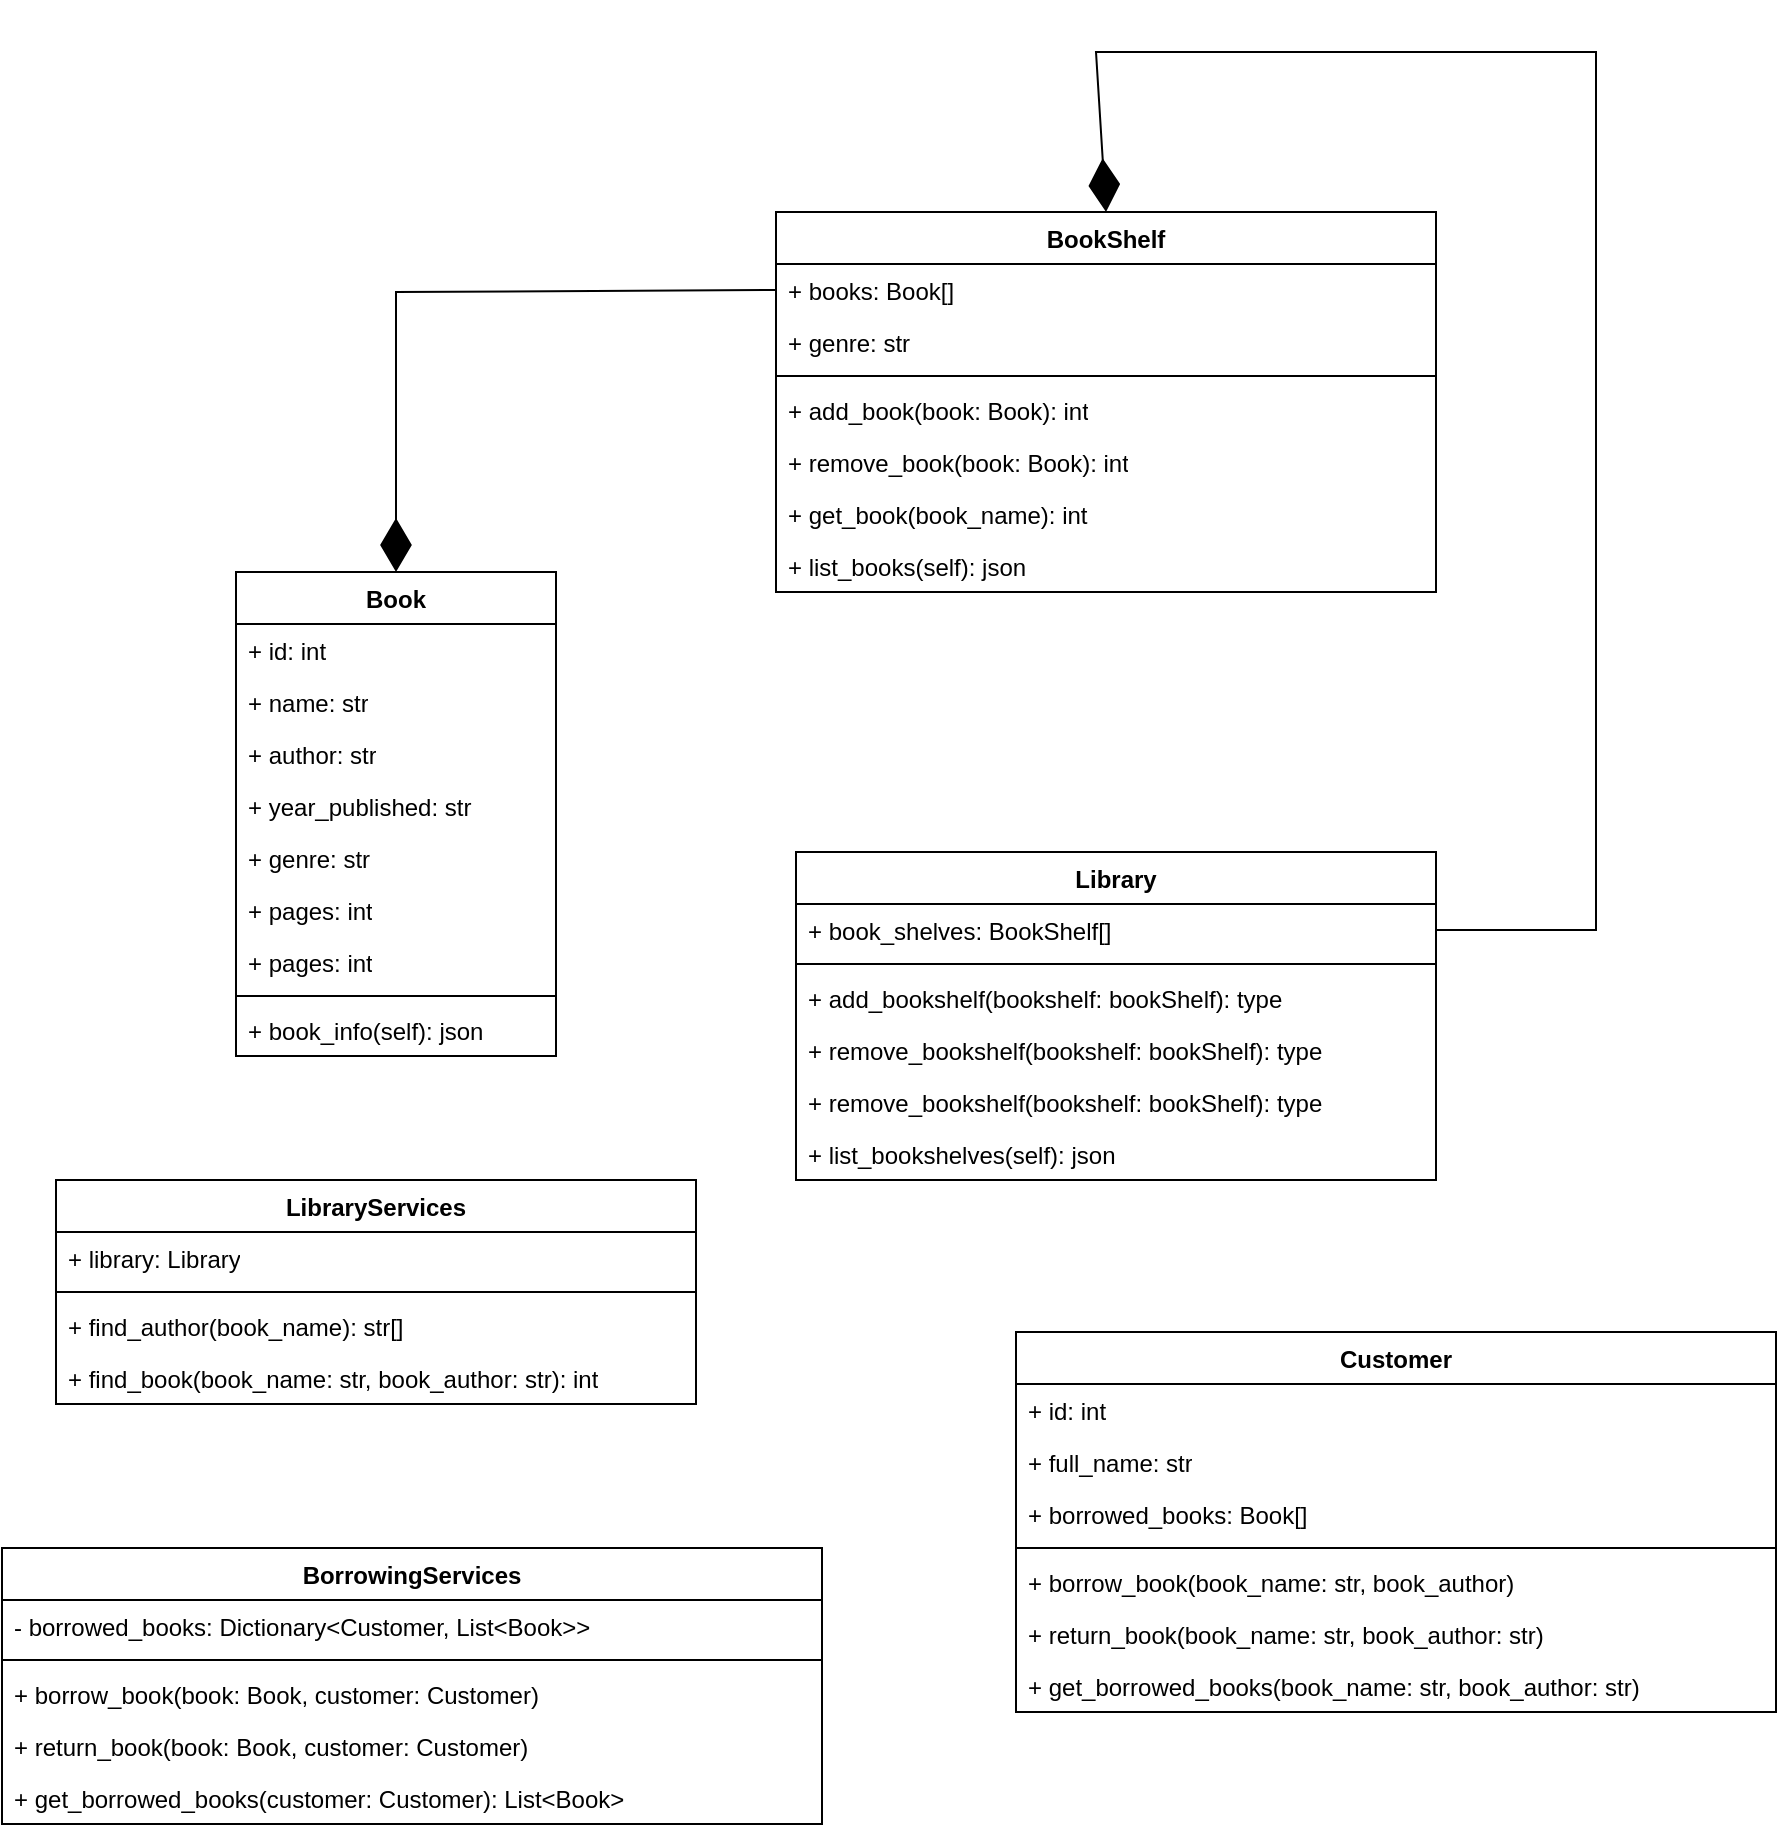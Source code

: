 <mxfile version="23.1.5" type="github">
  <diagram name="Page-1" id="iBMX7k2u6XcLkgqnjjd-">
    <mxGraphModel dx="1264" dy="911" grid="1" gridSize="10" guides="1" tooltips="1" connect="1" arrows="1" fold="1" page="1" pageScale="1" pageWidth="827" pageHeight="1169" math="0" shadow="0">
      <root>
        <mxCell id="0" />
        <mxCell id="1" parent="0" />
        <mxCell id="D-8C7pO3DeGkDrAVH9oZ-1" value="Book" style="swimlane;fontStyle=1;align=center;verticalAlign=top;childLayout=stackLayout;horizontal=1;startSize=26;horizontalStack=0;resizeParent=1;resizeParentMax=0;resizeLast=0;collapsible=1;marginBottom=0;whiteSpace=wrap;html=1;" parent="1" vertex="1">
          <mxGeometry x="120" y="290" width="160" height="242" as="geometry" />
        </mxCell>
        <mxCell id="AQ93IbwrZl71jpzcspGF-18" value="+ id: int" style="text;strokeColor=none;fillColor=none;align=left;verticalAlign=top;spacingLeft=4;spacingRight=4;overflow=hidden;rotatable=0;points=[[0,0.5],[1,0.5]];portConstraint=eastwest;whiteSpace=wrap;html=1;" vertex="1" parent="D-8C7pO3DeGkDrAVH9oZ-1">
          <mxGeometry y="26" width="160" height="26" as="geometry" />
        </mxCell>
        <mxCell id="D-8C7pO3DeGkDrAVH9oZ-2" value="+ name: str" style="text;strokeColor=none;fillColor=none;align=left;verticalAlign=top;spacingLeft=4;spacingRight=4;overflow=hidden;rotatable=0;points=[[0,0.5],[1,0.5]];portConstraint=eastwest;whiteSpace=wrap;html=1;" parent="D-8C7pO3DeGkDrAVH9oZ-1" vertex="1">
          <mxGeometry y="52" width="160" height="26" as="geometry" />
        </mxCell>
        <mxCell id="D-8C7pO3DeGkDrAVH9oZ-5" value="+ author: str" style="text;strokeColor=none;fillColor=none;align=left;verticalAlign=top;spacingLeft=4;spacingRight=4;overflow=hidden;rotatable=0;points=[[0,0.5],[1,0.5]];portConstraint=eastwest;whiteSpace=wrap;html=1;" parent="D-8C7pO3DeGkDrAVH9oZ-1" vertex="1">
          <mxGeometry y="78" width="160" height="26" as="geometry" />
        </mxCell>
        <mxCell id="D-8C7pO3DeGkDrAVH9oZ-6" value="&lt;div&gt;+ year_published: str&lt;/div&gt;&lt;div&gt;&lt;br&gt;&lt;/div&gt;" style="text;strokeColor=none;fillColor=none;align=left;verticalAlign=top;spacingLeft=4;spacingRight=4;overflow=hidden;rotatable=0;points=[[0,0.5],[1,0.5]];portConstraint=eastwest;whiteSpace=wrap;html=1;" parent="D-8C7pO3DeGkDrAVH9oZ-1" vertex="1">
          <mxGeometry y="104" width="160" height="26" as="geometry" />
        </mxCell>
        <mxCell id="D-8C7pO3DeGkDrAVH9oZ-9" value="&lt;div&gt;+ genre: str&lt;/div&gt;&lt;div&gt;&lt;br&gt;&lt;/div&gt;" style="text;strokeColor=none;fillColor=none;align=left;verticalAlign=top;spacingLeft=4;spacingRight=4;overflow=hidden;rotatable=0;points=[[0,0.5],[1,0.5]];portConstraint=eastwest;whiteSpace=wrap;html=1;" parent="D-8C7pO3DeGkDrAVH9oZ-1" vertex="1">
          <mxGeometry y="130" width="160" height="26" as="geometry" />
        </mxCell>
        <mxCell id="D-8C7pO3DeGkDrAVH9oZ-7" value="&lt;div&gt;+ pages: int&lt;br&gt;&lt;/div&gt;" style="text;strokeColor=none;fillColor=none;align=left;verticalAlign=top;spacingLeft=4;spacingRight=4;overflow=hidden;rotatable=0;points=[[0,0.5],[1,0.5]];portConstraint=eastwest;whiteSpace=wrap;html=1;" parent="D-8C7pO3DeGkDrAVH9oZ-1" vertex="1">
          <mxGeometry y="156" width="160" height="26" as="geometry" />
        </mxCell>
        <mxCell id="D-8C7pO3DeGkDrAVH9oZ-8" value="&lt;div&gt;+ pages: int&lt;br&gt;&lt;/div&gt;" style="text;strokeColor=none;fillColor=none;align=left;verticalAlign=top;spacingLeft=4;spacingRight=4;overflow=hidden;rotatable=0;points=[[0,0.5],[1,0.5]];portConstraint=eastwest;whiteSpace=wrap;html=1;" parent="D-8C7pO3DeGkDrAVH9oZ-1" vertex="1">
          <mxGeometry y="182" width="160" height="26" as="geometry" />
        </mxCell>
        <mxCell id="D-8C7pO3DeGkDrAVH9oZ-3" value="" style="line;strokeWidth=1;fillColor=none;align=left;verticalAlign=middle;spacingTop=-1;spacingLeft=3;spacingRight=3;rotatable=0;labelPosition=right;points=[];portConstraint=eastwest;strokeColor=inherit;" parent="D-8C7pO3DeGkDrAVH9oZ-1" vertex="1">
          <mxGeometry y="208" width="160" height="8" as="geometry" />
        </mxCell>
        <mxCell id="D-8C7pO3DeGkDrAVH9oZ-4" value="+ book_info(self): json" style="text;strokeColor=none;fillColor=none;align=left;verticalAlign=top;spacingLeft=4;spacingRight=4;overflow=hidden;rotatable=0;points=[[0,0.5],[1,0.5]];portConstraint=eastwest;whiteSpace=wrap;html=1;" parent="D-8C7pO3DeGkDrAVH9oZ-1" vertex="1">
          <mxGeometry y="216" width="160" height="26" as="geometry" />
        </mxCell>
        <mxCell id="D-8C7pO3DeGkDrAVH9oZ-10" value="BookShelf" style="swimlane;fontStyle=1;align=center;verticalAlign=top;childLayout=stackLayout;horizontal=1;startSize=26;horizontalStack=0;resizeParent=1;resizeParentMax=0;resizeLast=0;collapsible=1;marginBottom=0;whiteSpace=wrap;html=1;" parent="1" vertex="1">
          <mxGeometry x="390" y="110" width="330" height="190" as="geometry" />
        </mxCell>
        <mxCell id="D-8C7pO3DeGkDrAVH9oZ-11" value="+ books: Book[]" style="text;strokeColor=none;fillColor=none;align=left;verticalAlign=top;spacingLeft=4;spacingRight=4;overflow=hidden;rotatable=0;points=[[0,0.5],[1,0.5]];portConstraint=eastwest;whiteSpace=wrap;html=1;" parent="D-8C7pO3DeGkDrAVH9oZ-10" vertex="1">
          <mxGeometry y="26" width="330" height="26" as="geometry" />
        </mxCell>
        <mxCell id="D-8C7pO3DeGkDrAVH9oZ-16" value="+ genre: str" style="text;strokeColor=none;fillColor=none;align=left;verticalAlign=top;spacingLeft=4;spacingRight=4;overflow=hidden;rotatable=0;points=[[0,0.5],[1,0.5]];portConstraint=eastwest;whiteSpace=wrap;html=1;" parent="D-8C7pO3DeGkDrAVH9oZ-10" vertex="1">
          <mxGeometry y="52" width="330" height="26" as="geometry" />
        </mxCell>
        <mxCell id="D-8C7pO3DeGkDrAVH9oZ-12" value="" style="line;strokeWidth=1;fillColor=none;align=left;verticalAlign=middle;spacingTop=-1;spacingLeft=3;spacingRight=3;rotatable=0;labelPosition=right;points=[];portConstraint=eastwest;strokeColor=inherit;" parent="D-8C7pO3DeGkDrAVH9oZ-10" vertex="1">
          <mxGeometry y="78" width="330" height="8" as="geometry" />
        </mxCell>
        <mxCell id="D-8C7pO3DeGkDrAVH9oZ-13" value="+ add_book(book: Book): int" style="text;strokeColor=none;fillColor=none;align=left;verticalAlign=top;spacingLeft=4;spacingRight=4;overflow=hidden;rotatable=0;points=[[0,0.5],[1,0.5]];portConstraint=eastwest;whiteSpace=wrap;html=1;" parent="D-8C7pO3DeGkDrAVH9oZ-10" vertex="1">
          <mxGeometry y="86" width="330" height="26" as="geometry" />
        </mxCell>
        <mxCell id="AQ93IbwrZl71jpzcspGF-1" value="+ remove_book(book: Book): int" style="text;strokeColor=none;fillColor=none;align=left;verticalAlign=top;spacingLeft=4;spacingRight=4;overflow=hidden;rotatable=0;points=[[0,0.5],[1,0.5]];portConstraint=eastwest;whiteSpace=wrap;html=1;" vertex="1" parent="D-8C7pO3DeGkDrAVH9oZ-10">
          <mxGeometry y="112" width="330" height="26" as="geometry" />
        </mxCell>
        <mxCell id="AQ93IbwrZl71jpzcspGF-4" value="+ get_book(book_name): int" style="text;strokeColor=none;fillColor=none;align=left;verticalAlign=top;spacingLeft=4;spacingRight=4;overflow=hidden;rotatable=0;points=[[0,0.5],[1,0.5]];portConstraint=eastwest;whiteSpace=wrap;html=1;" vertex="1" parent="D-8C7pO3DeGkDrAVH9oZ-10">
          <mxGeometry y="138" width="330" height="26" as="geometry" />
        </mxCell>
        <mxCell id="AQ93IbwrZl71jpzcspGF-3" value="+ list_books(self): json" style="text;strokeColor=none;fillColor=none;align=left;verticalAlign=top;spacingLeft=4;spacingRight=4;overflow=hidden;rotatable=0;points=[[0,0.5],[1,0.5]];portConstraint=eastwest;whiteSpace=wrap;html=1;" vertex="1" parent="D-8C7pO3DeGkDrAVH9oZ-10">
          <mxGeometry y="164" width="330" height="26" as="geometry" />
        </mxCell>
        <mxCell id="D-8C7pO3DeGkDrAVH9oZ-15" value="" style="endArrow=diamondThin;endFill=1;endSize=24;html=1;rounded=0;exitX=0;exitY=0.5;exitDx=0;exitDy=0;entryX=0.5;entryY=0;entryDx=0;entryDy=0;" parent="1" source="D-8C7pO3DeGkDrAVH9oZ-11" target="D-8C7pO3DeGkDrAVH9oZ-1" edge="1">
          <mxGeometry width="160" relative="1" as="geometry">
            <mxPoint x="370" y="530" as="sourcePoint" />
            <mxPoint x="530" y="530" as="targetPoint" />
            <Array as="points">
              <mxPoint x="200" y="150" />
            </Array>
          </mxGeometry>
        </mxCell>
        <mxCell id="AQ93IbwrZl71jpzcspGF-5" value="Library" style="swimlane;fontStyle=1;align=center;verticalAlign=top;childLayout=stackLayout;horizontal=1;startSize=26;horizontalStack=0;resizeParent=1;resizeParentMax=0;resizeLast=0;collapsible=1;marginBottom=0;whiteSpace=wrap;html=1;" vertex="1" parent="1">
          <mxGeometry x="400" y="430" width="320" height="164" as="geometry" />
        </mxCell>
        <mxCell id="AQ93IbwrZl71jpzcspGF-6" value="+ book_shelves: BookShelf[]" style="text;strokeColor=none;fillColor=none;align=left;verticalAlign=top;spacingLeft=4;spacingRight=4;overflow=hidden;rotatable=0;points=[[0,0.5],[1,0.5]];portConstraint=eastwest;whiteSpace=wrap;html=1;" vertex="1" parent="AQ93IbwrZl71jpzcspGF-5">
          <mxGeometry y="26" width="320" height="26" as="geometry" />
        </mxCell>
        <mxCell id="AQ93IbwrZl71jpzcspGF-7" value="" style="line;strokeWidth=1;fillColor=none;align=left;verticalAlign=middle;spacingTop=-1;spacingLeft=3;spacingRight=3;rotatable=0;labelPosition=right;points=[];portConstraint=eastwest;strokeColor=inherit;" vertex="1" parent="AQ93IbwrZl71jpzcspGF-5">
          <mxGeometry y="52" width="320" height="8" as="geometry" />
        </mxCell>
        <mxCell id="AQ93IbwrZl71jpzcspGF-8" value="+ add_bookshelf(bookshelf: bookShelf): type" style="text;strokeColor=none;fillColor=none;align=left;verticalAlign=top;spacingLeft=4;spacingRight=4;overflow=hidden;rotatable=0;points=[[0,0.5],[1,0.5]];portConstraint=eastwest;whiteSpace=wrap;html=1;" vertex="1" parent="AQ93IbwrZl71jpzcspGF-5">
          <mxGeometry y="60" width="320" height="26" as="geometry" />
        </mxCell>
        <mxCell id="AQ93IbwrZl71jpzcspGF-9" value="+ remove_bookshelf(bookshelf: bookShelf): type" style="text;strokeColor=none;fillColor=none;align=left;verticalAlign=top;spacingLeft=4;spacingRight=4;overflow=hidden;rotatable=0;points=[[0,0.5],[1,0.5]];portConstraint=eastwest;whiteSpace=wrap;html=1;" vertex="1" parent="AQ93IbwrZl71jpzcspGF-5">
          <mxGeometry y="86" width="320" height="26" as="geometry" />
        </mxCell>
        <mxCell id="AQ93IbwrZl71jpzcspGF-10" value="+ remove_bookshelf(bookshelf: bookShelf): type" style="text;strokeColor=none;fillColor=none;align=left;verticalAlign=top;spacingLeft=4;spacingRight=4;overflow=hidden;rotatable=0;points=[[0,0.5],[1,0.5]];portConstraint=eastwest;whiteSpace=wrap;html=1;" vertex="1" parent="AQ93IbwrZl71jpzcspGF-5">
          <mxGeometry y="112" width="320" height="26" as="geometry" />
        </mxCell>
        <mxCell id="AQ93IbwrZl71jpzcspGF-12" value="+ list_bookshelves(self): json" style="text;strokeColor=none;fillColor=none;align=left;verticalAlign=top;spacingLeft=4;spacingRight=4;overflow=hidden;rotatable=0;points=[[0,0.5],[1,0.5]];portConstraint=eastwest;whiteSpace=wrap;html=1;" vertex="1" parent="AQ93IbwrZl71jpzcspGF-5">
          <mxGeometry y="138" width="320" height="26" as="geometry" />
        </mxCell>
        <mxCell id="AQ93IbwrZl71jpzcspGF-11" value="" style="endArrow=diamondThin;endFill=1;endSize=24;html=1;rounded=0;exitX=1;exitY=0.5;exitDx=0;exitDy=0;entryX=0.5;entryY=0;entryDx=0;entryDy=0;" edge="1" parent="1" source="AQ93IbwrZl71jpzcspGF-6" target="D-8C7pO3DeGkDrAVH9oZ-10">
          <mxGeometry width="160" relative="1" as="geometry">
            <mxPoint x="380" y="380" as="sourcePoint" />
            <mxPoint x="540" y="380" as="targetPoint" />
            <Array as="points">
              <mxPoint x="800" y="469" />
              <mxPoint x="800" y="30" />
              <mxPoint x="550" y="30" />
            </Array>
          </mxGeometry>
        </mxCell>
        <mxCell id="AQ93IbwrZl71jpzcspGF-13" value="LibraryServices" style="swimlane;fontStyle=1;align=center;verticalAlign=top;childLayout=stackLayout;horizontal=1;startSize=26;horizontalStack=0;resizeParent=1;resizeParentMax=0;resizeLast=0;collapsible=1;marginBottom=0;whiteSpace=wrap;html=1;" vertex="1" parent="1">
          <mxGeometry x="30" y="594" width="320" height="112" as="geometry" />
        </mxCell>
        <mxCell id="AQ93IbwrZl71jpzcspGF-14" value="+ library: Library" style="text;strokeColor=none;fillColor=none;align=left;verticalAlign=top;spacingLeft=4;spacingRight=4;overflow=hidden;rotatable=0;points=[[0,0.5],[1,0.5]];portConstraint=eastwest;whiteSpace=wrap;html=1;" vertex="1" parent="AQ93IbwrZl71jpzcspGF-13">
          <mxGeometry y="26" width="320" height="26" as="geometry" />
        </mxCell>
        <mxCell id="AQ93IbwrZl71jpzcspGF-15" value="" style="line;strokeWidth=1;fillColor=none;align=left;verticalAlign=middle;spacingTop=-1;spacingLeft=3;spacingRight=3;rotatable=0;labelPosition=right;points=[];portConstraint=eastwest;strokeColor=inherit;" vertex="1" parent="AQ93IbwrZl71jpzcspGF-13">
          <mxGeometry y="52" width="320" height="8" as="geometry" />
        </mxCell>
        <mxCell id="AQ93IbwrZl71jpzcspGF-28" value="+ find_author(book_name): str[]" style="text;strokeColor=none;fillColor=none;align=left;verticalAlign=top;spacingLeft=4;spacingRight=4;overflow=hidden;rotatable=0;points=[[0,0.5],[1,0.5]];portConstraint=eastwest;whiteSpace=wrap;html=1;" vertex="1" parent="AQ93IbwrZl71jpzcspGF-13">
          <mxGeometry y="60" width="320" height="26" as="geometry" />
        </mxCell>
        <mxCell id="AQ93IbwrZl71jpzcspGF-16" value="+ find_book(book_name: str, book_author: str): int" style="text;strokeColor=none;fillColor=none;align=left;verticalAlign=top;spacingLeft=4;spacingRight=4;overflow=hidden;rotatable=0;points=[[0,0.5],[1,0.5]];portConstraint=eastwest;whiteSpace=wrap;html=1;" vertex="1" parent="AQ93IbwrZl71jpzcspGF-13">
          <mxGeometry y="86" width="320" height="26" as="geometry" />
        </mxCell>
        <mxCell id="AQ93IbwrZl71jpzcspGF-20" value="Customer" style="swimlane;fontStyle=1;align=center;verticalAlign=top;childLayout=stackLayout;horizontal=1;startSize=26;horizontalStack=0;resizeParent=1;resizeParentMax=0;resizeLast=0;collapsible=1;marginBottom=0;whiteSpace=wrap;html=1;" vertex="1" parent="1">
          <mxGeometry x="510" y="670" width="380" height="190" as="geometry" />
        </mxCell>
        <mxCell id="AQ93IbwrZl71jpzcspGF-21" value="+ id: int" style="text;strokeColor=none;fillColor=none;align=left;verticalAlign=top;spacingLeft=4;spacingRight=4;overflow=hidden;rotatable=0;points=[[0,0.5],[1,0.5]];portConstraint=eastwest;whiteSpace=wrap;html=1;" vertex="1" parent="AQ93IbwrZl71jpzcspGF-20">
          <mxGeometry y="26" width="380" height="26" as="geometry" />
        </mxCell>
        <mxCell id="AQ93IbwrZl71jpzcspGF-24" value="+ full_name: str" style="text;strokeColor=none;fillColor=none;align=left;verticalAlign=top;spacingLeft=4;spacingRight=4;overflow=hidden;rotatable=0;points=[[0,0.5],[1,0.5]];portConstraint=eastwest;whiteSpace=wrap;html=1;" vertex="1" parent="AQ93IbwrZl71jpzcspGF-20">
          <mxGeometry y="52" width="380" height="26" as="geometry" />
        </mxCell>
        <mxCell id="AQ93IbwrZl71jpzcspGF-26" value="+ borrowed_books: Book[]" style="text;strokeColor=none;fillColor=none;align=left;verticalAlign=top;spacingLeft=4;spacingRight=4;overflow=hidden;rotatable=0;points=[[0,0.5],[1,0.5]];portConstraint=eastwest;whiteSpace=wrap;html=1;" vertex="1" parent="AQ93IbwrZl71jpzcspGF-20">
          <mxGeometry y="78" width="380" height="26" as="geometry" />
        </mxCell>
        <mxCell id="AQ93IbwrZl71jpzcspGF-22" value="" style="line;strokeWidth=1;fillColor=none;align=left;verticalAlign=middle;spacingTop=-1;spacingLeft=3;spacingRight=3;rotatable=0;labelPosition=right;points=[];portConstraint=eastwest;strokeColor=inherit;" vertex="1" parent="AQ93IbwrZl71jpzcspGF-20">
          <mxGeometry y="104" width="380" height="8" as="geometry" />
        </mxCell>
        <mxCell id="AQ93IbwrZl71jpzcspGF-23" value="+ borrow_book(book_name: str, book_author)" style="text;strokeColor=none;fillColor=none;align=left;verticalAlign=top;spacingLeft=4;spacingRight=4;overflow=hidden;rotatable=0;points=[[0,0.5],[1,0.5]];portConstraint=eastwest;whiteSpace=wrap;html=1;" vertex="1" parent="AQ93IbwrZl71jpzcspGF-20">
          <mxGeometry y="112" width="380" height="26" as="geometry" />
        </mxCell>
        <mxCell id="AQ93IbwrZl71jpzcspGF-29" value="+ return_book(book_name: str, book_author: str)" style="text;strokeColor=none;fillColor=none;align=left;verticalAlign=top;spacingLeft=4;spacingRight=4;overflow=hidden;rotatable=0;points=[[0,0.5],[1,0.5]];portConstraint=eastwest;whiteSpace=wrap;html=1;" vertex="1" parent="AQ93IbwrZl71jpzcspGF-20">
          <mxGeometry y="138" width="380" height="26" as="geometry" />
        </mxCell>
        <mxCell id="AQ93IbwrZl71jpzcspGF-36" value="+ get_borrowed_books(book_name: str, book_author: str)" style="text;strokeColor=none;fillColor=none;align=left;verticalAlign=top;spacingLeft=4;spacingRight=4;overflow=hidden;rotatable=0;points=[[0,0.5],[1,0.5]];portConstraint=eastwest;whiteSpace=wrap;html=1;" vertex="1" parent="AQ93IbwrZl71jpzcspGF-20">
          <mxGeometry y="164" width="380" height="26" as="geometry" />
        </mxCell>
        <mxCell id="AQ93IbwrZl71jpzcspGF-30" value="BorrowingServices" style="swimlane;fontStyle=1;align=center;verticalAlign=top;childLayout=stackLayout;horizontal=1;startSize=26;horizontalStack=0;resizeParent=1;resizeParentMax=0;resizeLast=0;collapsible=1;marginBottom=0;whiteSpace=wrap;html=1;" vertex="1" parent="1">
          <mxGeometry x="3" y="778" width="410" height="138" as="geometry" />
        </mxCell>
        <mxCell id="AQ93IbwrZl71jpzcspGF-31" value="- borrowed_books: Dictionary&amp;lt;Customer, List&amp;lt;Book&amp;gt;&amp;gt;" style="text;strokeColor=none;fillColor=none;align=left;verticalAlign=top;spacingLeft=4;spacingRight=4;overflow=hidden;rotatable=0;points=[[0,0.5],[1,0.5]];portConstraint=eastwest;whiteSpace=wrap;html=1;" vertex="1" parent="AQ93IbwrZl71jpzcspGF-30">
          <mxGeometry y="26" width="410" height="26" as="geometry" />
        </mxCell>
        <mxCell id="AQ93IbwrZl71jpzcspGF-32" value="" style="line;strokeWidth=1;fillColor=none;align=left;verticalAlign=middle;spacingTop=-1;spacingLeft=3;spacingRight=3;rotatable=0;labelPosition=right;points=[];portConstraint=eastwest;strokeColor=inherit;" vertex="1" parent="AQ93IbwrZl71jpzcspGF-30">
          <mxGeometry y="52" width="410" height="8" as="geometry" />
        </mxCell>
        <mxCell id="AQ93IbwrZl71jpzcspGF-33" value="+ borrow_book(book: Book, customer: Customer)" style="text;strokeColor=none;fillColor=none;align=left;verticalAlign=top;spacingLeft=4;spacingRight=4;overflow=hidden;rotatable=0;points=[[0,0.5],[1,0.5]];portConstraint=eastwest;whiteSpace=wrap;html=1;" vertex="1" parent="AQ93IbwrZl71jpzcspGF-30">
          <mxGeometry y="60" width="410" height="26" as="geometry" />
        </mxCell>
        <mxCell id="AQ93IbwrZl71jpzcspGF-34" value="+ return_book(book: Book, customer: Customer)" style="text;strokeColor=none;fillColor=none;align=left;verticalAlign=top;spacingLeft=4;spacingRight=4;overflow=hidden;rotatable=0;points=[[0,0.5],[1,0.5]];portConstraint=eastwest;whiteSpace=wrap;html=1;" vertex="1" parent="AQ93IbwrZl71jpzcspGF-30">
          <mxGeometry y="86" width="410" height="26" as="geometry" />
        </mxCell>
        <mxCell id="AQ93IbwrZl71jpzcspGF-35" value="+ get_borrowed_books(customer: Customer): List&amp;lt;Book&amp;gt;" style="text;strokeColor=none;fillColor=none;align=left;verticalAlign=top;spacingLeft=4;spacingRight=4;overflow=hidden;rotatable=0;points=[[0,0.5],[1,0.5]];portConstraint=eastwest;whiteSpace=wrap;html=1;" vertex="1" parent="AQ93IbwrZl71jpzcspGF-30">
          <mxGeometry y="112" width="410" height="26" as="geometry" />
        </mxCell>
      </root>
    </mxGraphModel>
  </diagram>
</mxfile>
